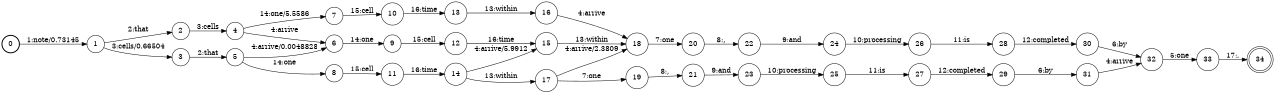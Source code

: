 digraph FST {
rankdir = LR;
size = "8.5,11";
label = "";
center = 1;
orientation = Portrait;
ranksep = "0.4";
nodesep = "0.25";
0 [label = "0", shape = circle, style = bold, fontsize = 14]
	0 -> 1 [label = "1:note/0.73145", fontsize = 14];
1 [label = "1", shape = circle, style = solid, fontsize = 14]
	1 -> 2 [label = "2:that", fontsize = 14];
	1 -> 3 [label = "3:cells/0.66504", fontsize = 14];
2 [label = "2", shape = circle, style = solid, fontsize = 14]
	2 -> 4 [label = "3:cells", fontsize = 14];
3 [label = "3", shape = circle, style = solid, fontsize = 14]
	3 -> 5 [label = "2:that", fontsize = 14];
4 [label = "4", shape = circle, style = solid, fontsize = 14]
	4 -> 6 [label = "4:arrive", fontsize = 14];
	4 -> 7 [label = "14:one/5.5586", fontsize = 14];
5 [label = "5", shape = circle, style = solid, fontsize = 14]
	5 -> 6 [label = "4:arrive/0.0048828", fontsize = 14];
	5 -> 8 [label = "14:one", fontsize = 14];
6 [label = "6", shape = circle, style = solid, fontsize = 14]
	6 -> 9 [label = "14:one", fontsize = 14];
7 [label = "7", shape = circle, style = solid, fontsize = 14]
	7 -> 10 [label = "15:cell", fontsize = 14];
8 [label = "8", shape = circle, style = solid, fontsize = 14]
	8 -> 11 [label = "15:cell", fontsize = 14];
9 [label = "9", shape = circle, style = solid, fontsize = 14]
	9 -> 12 [label = "15:cell", fontsize = 14];
10 [label = "10", shape = circle, style = solid, fontsize = 14]
	10 -> 13 [label = "16:time", fontsize = 14];
11 [label = "11", shape = circle, style = solid, fontsize = 14]
	11 -> 14 [label = "16:time", fontsize = 14];
12 [label = "12", shape = circle, style = solid, fontsize = 14]
	12 -> 15 [label = "16:time", fontsize = 14];
13 [label = "13", shape = circle, style = solid, fontsize = 14]
	13 -> 16 [label = "13:within", fontsize = 14];
14 [label = "14", shape = circle, style = solid, fontsize = 14]
	14 -> 15 [label = "4:arrive/5.9912", fontsize = 14];
	14 -> 17 [label = "13:within", fontsize = 14];
15 [label = "15", shape = circle, style = solid, fontsize = 14]
	15 -> 18 [label = "13:within", fontsize = 14];
16 [label = "16", shape = circle, style = solid, fontsize = 14]
	16 -> 18 [label = "4:arrive", fontsize = 14];
17 [label = "17", shape = circle, style = solid, fontsize = 14]
	17 -> 18 [label = "4:arrive/2.3809", fontsize = 14];
	17 -> 19 [label = "7:one", fontsize = 14];
18 [label = "18", shape = circle, style = solid, fontsize = 14]
	18 -> 20 [label = "7:one", fontsize = 14];
19 [label = "19", shape = circle, style = solid, fontsize = 14]
	19 -> 21 [label = "8:,", fontsize = 14];
20 [label = "20", shape = circle, style = solid, fontsize = 14]
	20 -> 22 [label = "8:,", fontsize = 14];
21 [label = "21", shape = circle, style = solid, fontsize = 14]
	21 -> 23 [label = "9:and", fontsize = 14];
22 [label = "22", shape = circle, style = solid, fontsize = 14]
	22 -> 24 [label = "9:and", fontsize = 14];
23 [label = "23", shape = circle, style = solid, fontsize = 14]
	23 -> 25 [label = "10:processing", fontsize = 14];
24 [label = "24", shape = circle, style = solid, fontsize = 14]
	24 -> 26 [label = "10:processing", fontsize = 14];
25 [label = "25", shape = circle, style = solid, fontsize = 14]
	25 -> 27 [label = "11:is", fontsize = 14];
26 [label = "26", shape = circle, style = solid, fontsize = 14]
	26 -> 28 [label = "11:is", fontsize = 14];
27 [label = "27", shape = circle, style = solid, fontsize = 14]
	27 -> 29 [label = "12:completed", fontsize = 14];
28 [label = "28", shape = circle, style = solid, fontsize = 14]
	28 -> 30 [label = "12:completed", fontsize = 14];
29 [label = "29", shape = circle, style = solid, fontsize = 14]
	29 -> 31 [label = "6:by", fontsize = 14];
30 [label = "30", shape = circle, style = solid, fontsize = 14]
	30 -> 32 [label = "6:by", fontsize = 14];
31 [label = "31", shape = circle, style = solid, fontsize = 14]
	31 -> 32 [label = "4:arrive", fontsize = 14];
32 [label = "32", shape = circle, style = solid, fontsize = 14]
	32 -> 33 [label = "5:one", fontsize = 14];
33 [label = "33", shape = circle, style = solid, fontsize = 14]
	33 -> 34 [label = "17:.", fontsize = 14];
34 [label = "34", shape = doublecircle, style = solid, fontsize = 14]
}
